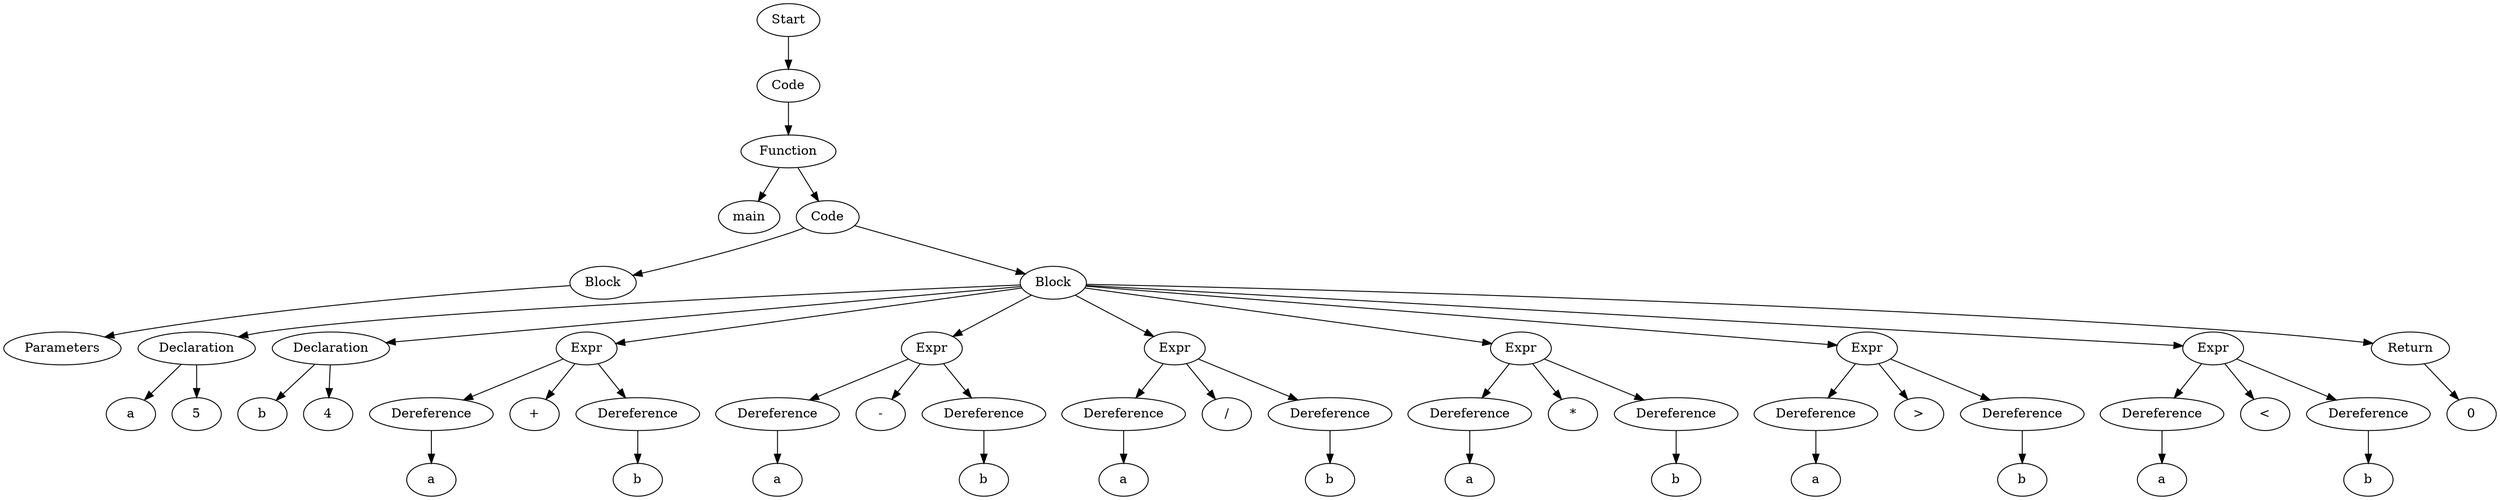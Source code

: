 digraph AST {
  "135951639874720" [label="Start"];
  "135951639874720" -> "135951639882976";
  "135951639882976" [label="Code"];
  "135951639882976" -> "135951639871840";
  "135951639871840" [label="Function"];
  "135951639871840" -> "135951639656000";
  "135951639871840" -> "135951639658112";
  "135951639656000" [label="main"];
  "135951639658112" [label="Code"];
  "135951639658112" -> "135951639647072";
  "135951639658112" -> "135951639653984";
  "135951639647072" [label="Block"];
  "135951639647072" -> "135951639648320";
  "135951639648320" [label="Parameters"];
  "135951639653984" [label="Block"];
  "135951639653984" -> "135951639652688";
  "135951639653984" -> "135951639657056";
  "135951639653984" -> "135951639650864";
  "135951639653984" -> "135951639652400";
  "135951639653984" -> "135951639652880";
  "135951639653984" -> "135951641191248";
  "135951639653984" -> "135951641193072";
  "135951639653984" -> "135951641182464";
  "135951639653984" -> "135951639805808";
  "135951639652688" [label="Declaration"];
  "135951639652688" -> "135951639651056";
  "135951639652688" -> "135951639653552";
  "135951639651056" [label="a"];
  "135951639653552" [label="5"];
  "135951639657056" [label="Declaration"];
  "135951639657056" -> "135951639648656";
  "135951639657056" -> "135951639645248";
  "135951639648656" [label="b"];
  "135951639645248" [label="4"];
  "135951639650864" [label="Expr"];
  "135951639650864" -> "135951639649328";
  "135951639650864" -> "135951639651968";
  "135951639650864" -> "135951639652016";
  "135951639649328" [label="Dereference"];
  "135951639649328" -> "135951639645008";
  "135951639645008" [label="a"];
  "135951639651968" [label="+"];
  "135951639652016" [label="Dereference"];
  "135951639652016" -> "135951639653504";
  "135951639653504" [label="b"];
  "135951639652400" [label="Expr"];
  "135951639652400" -> "135951639651008";
  "135951639652400" -> "135951639644624";
  "135951639652400" -> "135951639653216";
  "135951639651008" [label="Dereference"];
  "135951639651008" -> "135951639647312";
  "135951639647312" [label="a"];
  "135951639644624" [label="-"];
  "135951639653216" [label="Dereference"];
  "135951639653216" -> "135951639654416";
  "135951639654416" [label="b"];
  "135951639652880" [label="Expr"];
  "135951639652880" -> "135951639651392";
  "135951639652880" -> "135951639645872";
  "135951639652880" -> "135951639644480";
  "135951639651392" [label="Dereference"];
  "135951639651392" -> "135951639654464";
  "135951639654464" [label="a"];
  "135951639645872" [label="/"];
  "135951639644480" [label="Dereference"];
  "135951639644480" -> "135951641188272";
  "135951641188272" [label="b"];
  "135951641191248" [label="Expr"];
  "135951641191248" -> "135951639648560";
  "135951641191248" -> "135951641191824";
  "135951641191248" -> "135951639656288";
  "135951639648560" [label="Dereference"];
  "135951639648560" -> "135951641187120";
  "135951641187120" [label="a"];
  "135951641191824" [label="*"];
  "135951639656288" [label="Dereference"];
  "135951639656288" -> "135951641187504";
  "135951641187504" [label="b"];
  "135951641193072" [label="Expr"];
  "135951641193072" -> "135951639643136";
  "135951641193072" -> "135951641189616";
  "135951641193072" -> "135951639648080";
  "135951639643136" [label="Dereference"];
  "135951639643136" -> "135951641197104";
  "135951641197104" [label="a"];
  "135951641189616" [label=">"];
  "135951639648080" [label="Dereference"];
  "135951639648080" -> "135951641184864";
  "135951641184864" [label="b"];
  "135951641182464" [label="Expr"];
  "135951641182464" -> "135951639652160";
  "135951641182464" -> "135951641185536";
  "135951641182464" -> "135951639657536";
  "135951639652160" [label="Dereference"];
  "135951639652160" -> "135951641186544";
  "135951641186544" [label="a"];
  "135951641185536" [label="<"];
  "135951639657536" [label="Dereference"];
  "135951639657536" -> "135951641194080";
  "135951641194080" [label="b"];
  "135951639805808" [label="Return"];
  "135951639805808" -> "135951639803552";
  "135951639803552" [label="0"];
}
